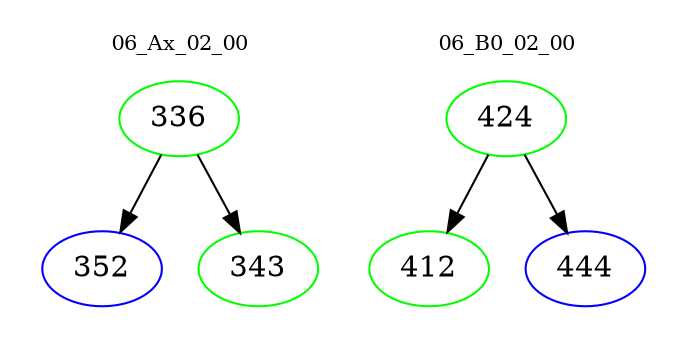 digraph{
subgraph cluster_0 {
color = white
label = "06_Ax_02_00";
fontsize=10;
T0_336 [label="336", color="green"]
T0_336 -> T0_352 [color="black"]
T0_352 [label="352", color="blue"]
T0_336 -> T0_343 [color="black"]
T0_343 [label="343", color="green"]
}
subgraph cluster_1 {
color = white
label = "06_B0_02_00";
fontsize=10;
T1_424 [label="424", color="green"]
T1_424 -> T1_412 [color="black"]
T1_412 [label="412", color="green"]
T1_424 -> T1_444 [color="black"]
T1_444 [label="444", color="blue"]
}
}
